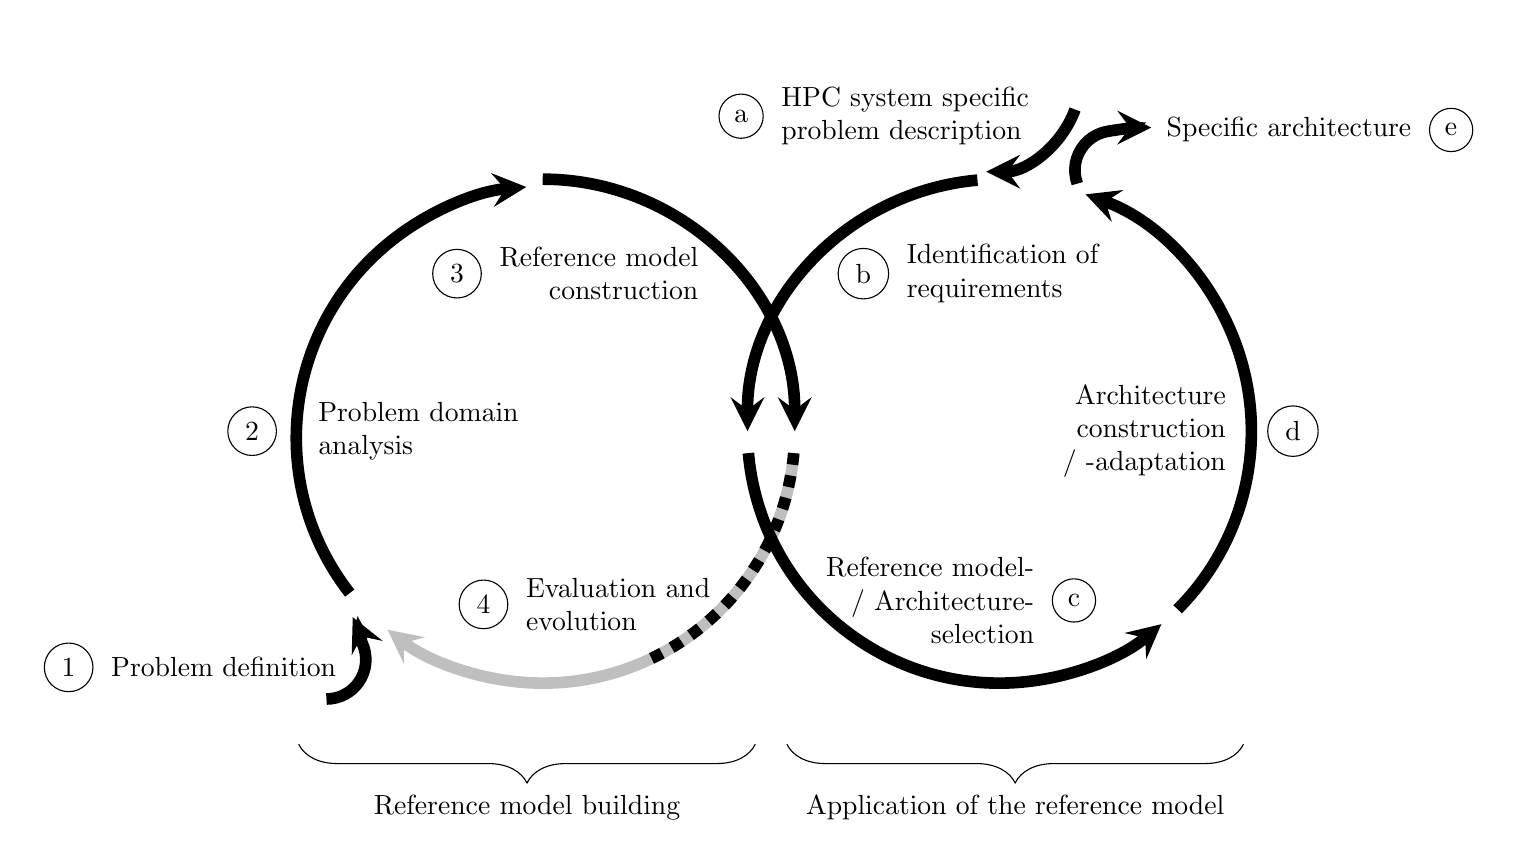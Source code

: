 %%define
\def\radius{6cm}

\begin{tikzpicture}

\node[draw=white]()at(-9.2,-5.0){};
\node[draw=white]()at(-9.2,+5.0){};
\node[draw=white]()at(+9.2,-5.0){};
\node[draw=white]()at(+9.2,+5.0){};

%LEFT
\draw[draw=black,fill=white,line width=4.2pt,->,>=stealth] ([shift=(220:3.2cm)]-2.9,0) arc (218: 95:3.2cm);
\draw[draw=black,line width=4.2pt,->,>=stealth] ([shift=( 90:3.2cm)]-2.9,0) arc ( 90:  0:3.2cm);
\draw[draw=lightgray,line width=4.2pt,->,>=stealth] ([shift=(355:3.2cm)]-2.9,0) arc (355:232:3.2cm);
\draw[loosely dotted,draw=black,line width=4.2pt,-,>=stealth] ([shift=(355:3.2cm)]-2.9,0) arc (355:293.5:3.2cm);


%Eintritt
\draw[line width=4.2pt,<-,>=stealth] ([shift=( 225:3.2cm)]-2.9,0)++(-0.15cm,-0.1cm)
arc (385:375:2cm)
arc (385:270:0.5cm);

%LABELs
\node[left,align=right](PDRM-label)at(-5.4,-3.0){Problem definition};
\node[left=0.1cm of PDRM-label,circle, black, draw](a) {1};
\node[text=black,right,align=left](PARM-label)at(-5.875,-0.0){Problem domain\\analysis};
\node[draw=black,left=0.40cm of PARM-label,circle, black, draw](b) {2};
\node[text=black,left,align=right](KRM-label) at(-0.8,+2.0){Reference model\\construction};
\node[draw=black,left=0.1cm of KRM-label,circle, black, draw](c) {3};
\node[text=black,left,align=left](ERM-label) at(-0.65,-2.20){Evaluation and\\evolution};
\node[draw=black,left=0.1cm of ERM-label,circle, black, draw](d) {4};

\draw[draw=black,decoration={brace,mirror,raise=5pt,amplitude=14pt},decorate]
  (-6.0,-3.8) -- node[below=20pt] {Reference model building} (-0.2,-3.8);


%RIGHT
\draw[draw=black,line width=4.2pt,->,>=stealth] ([shift=( 95:3.2cm)]+2.9,0) arc ( 95:180:3.2cm);
\draw[draw=black,line width=4.2pt,->,>=stealth] ([shift=(185:3.2cm)]+2.9,0) arc (185:310:3.2cm);
\draw[draw=black,line width=4.2pt,->,>=stealth] ([shift=(-45:3.2cm)]+2.9,0) arc (-45: 70:3.2cm);

%Eintritt
\draw[draw=black,line width=4.2pt,<-,>=stealth] ([shift=( 93:3.2cm)]+2.9,0)++(0,0.1cm) arc (270:340: 1.2cm);
%Austritt
\draw[draw=black,line width=4.2pt,->,>=stealth] ([shift=( 72:3.2cm)]+2.9,0)++(0,0.1cm) arc (200:100:0.5cm) arc (100:90:3.2cm);
%Fill the white spot in the out arrow!
\filldraw[black] (4.55,3.840) circle (2pt) node[]{};

%LABELs
\node[text=black,left,align=left](SPD-label)at(+3.4,+4.0){HPC system specific\\problem description};
\node[draw=black,left=0.1cm of SPD-label,circle, black, draw](a) {a};
%\node[text=black,right,align=left](SR-label)at(+0.8,+2.0){Requirements\\identification};
%\node[draw=black,right=0.1cm of SR-label,circle, black, draw](b) {b};
\node[text=black,right,align=left](SR-label)at(+1.6,+2.0){Identification of\\requirements};
\node[draw=black,left=0.1cm of SR-label,circle, black, draw](b) {b};
\node[text=black,right,align=right](SMS-label)at(+0.575,-2.15){Reference model- \\/ Architecture-\\ selection};
\node[draw=black,right=0.1cm of SMS-label,circle, black, draw](c) {c};
\node[text=black,left,align=right](SMC-label)at(+5.9,-0.0){Architecture\\construction\\/ -adaptation};
\node[draw=black,right=0.40cm of SMC-label,circle, black, draw](d) {d};
\node[text=black,right,align=left](SSM-label)at(+4.9,+3.825){Specific architecture};
\node[draw=black,right=0.1cm of SSM-label,circle, black, draw](e) {e};

\draw[text=black,draw=black,decoration={brace,mirror,raise=5pt,amplitude=14pt},decorate]
  (0.2,-3.8) -- node[below=20pt] {Application of the reference model} (6.0,-3.8);


\end{tikzpicture}
